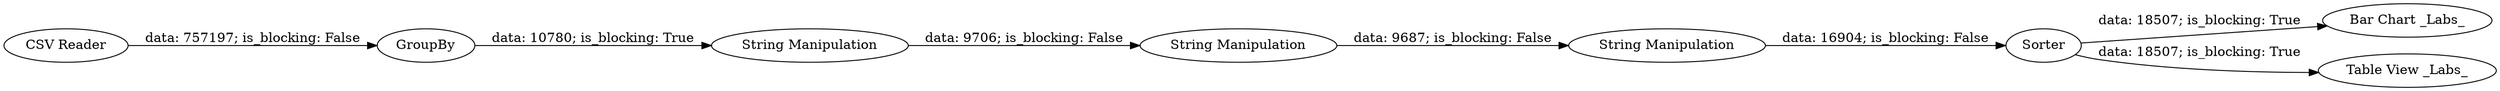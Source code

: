 digraph {
	"2351805282536369944_7" [label="Bar Chart _Labs_"]
	"2351805282536369944_1" [label="CSV Reader"]
	"2351805282536369944_8" [label="Table View _Labs_"]
	"2351805282536369944_6" [label=Sorter]
	"2351805282536369944_5" [label="String Manipulation"]
	"2351805282536369944_4" [label="String Manipulation"]
	"2351805282536369944_2" [label=GroupBy]
	"2351805282536369944_3" [label="String Manipulation"]
	"2351805282536369944_6" -> "2351805282536369944_7" [label="data: 18507; is_blocking: True"]
	"2351805282536369944_4" -> "2351805282536369944_5" [label="data: 9687; is_blocking: False"]
	"2351805282536369944_1" -> "2351805282536369944_2" [label="data: 757197; is_blocking: False"]
	"2351805282536369944_6" -> "2351805282536369944_8" [label="data: 18507; is_blocking: True"]
	"2351805282536369944_3" -> "2351805282536369944_4" [label="data: 9706; is_blocking: False"]
	"2351805282536369944_2" -> "2351805282536369944_3" [label="data: 10780; is_blocking: True"]
	"2351805282536369944_5" -> "2351805282536369944_6" [label="data: 16904; is_blocking: False"]
	rankdir=LR
}
